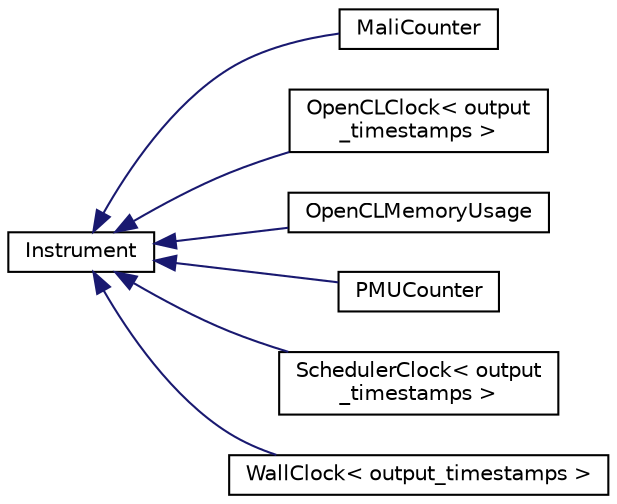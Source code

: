 digraph "Graphical Class Hierarchy"
{
 // LATEX_PDF_SIZE
  edge [fontname="Helvetica",fontsize="10",labelfontname="Helvetica",labelfontsize="10"];
  node [fontname="Helvetica",fontsize="10",shape=record];
  rankdir="LR";
  Node0 [label="Instrument",height=0.2,width=0.4,color="black", fillcolor="white", style="filled",URL="$classarm__compute_1_1test_1_1framework_1_1_instrument.xhtml",tooltip="Interface for classes that can be used to measure performance."];
  Node0 -> Node1 [dir="back",color="midnightblue",fontsize="10",style="solid",fontname="Helvetica"];
  Node1 [label="MaliCounter",height=0.2,width=0.4,color="black", fillcolor="white", style="filled",URL="$classarm__compute_1_1test_1_1framework_1_1_mali_counter.xhtml",tooltip="Instrument implementation for mali hw counters."];
  Node0 -> Node2 [dir="back",color="midnightblue",fontsize="10",style="solid",fontname="Helvetica"];
  Node2 [label="OpenCLClock\< output\l_timestamps \>",height=0.2,width=0.4,color="black", fillcolor="white", style="filled",URL="$classarm__compute_1_1test_1_1framework_1_1_open_c_l_clock.xhtml",tooltip="Instrument creating measurements based on the information returned by clGetEventProfilingInfo for eac..."];
  Node0 -> Node3 [dir="back",color="midnightblue",fontsize="10",style="solid",fontname="Helvetica"];
  Node3 [label="OpenCLMemoryUsage",height=0.2,width=0.4,color="black", fillcolor="white", style="filled",URL="$classarm__compute_1_1test_1_1framework_1_1_open_c_l_memory_usage.xhtml",tooltip="Instrument collecting memory usage information for OpenCL."];
  Node0 -> Node4 [dir="back",color="midnightblue",fontsize="10",style="solid",fontname="Helvetica"];
  Node4 [label="PMUCounter",height=0.2,width=0.4,color="black", fillcolor="white", style="filled",URL="$classarm__compute_1_1test_1_1framework_1_1_p_m_u_counter.xhtml",tooltip="Implementation of an instrument to count CPU cycles."];
  Node0 -> Node5 [dir="back",color="midnightblue",fontsize="10",style="solid",fontname="Helvetica"];
  Node5 [label="SchedulerClock\< output\l_timestamps \>",height=0.2,width=0.4,color="black", fillcolor="white", style="filled",URL="$classarm__compute_1_1test_1_1framework_1_1_scheduler_clock.xhtml",tooltip="Instrument creating measurements based on the information returned by clGetEventProfilingInfo for eac..."];
  Node0 -> Node6 [dir="back",color="midnightblue",fontsize="10",style="solid",fontname="Helvetica"];
  Node6 [label="WallClock\< output_timestamps \>",height=0.2,width=0.4,color="black", fillcolor="white", style="filled",URL="$classarm__compute_1_1test_1_1framework_1_1_wall_clock.xhtml",tooltip="Implementation of an instrument to measure elapsed wall-clock time in milliseconds."];
}
